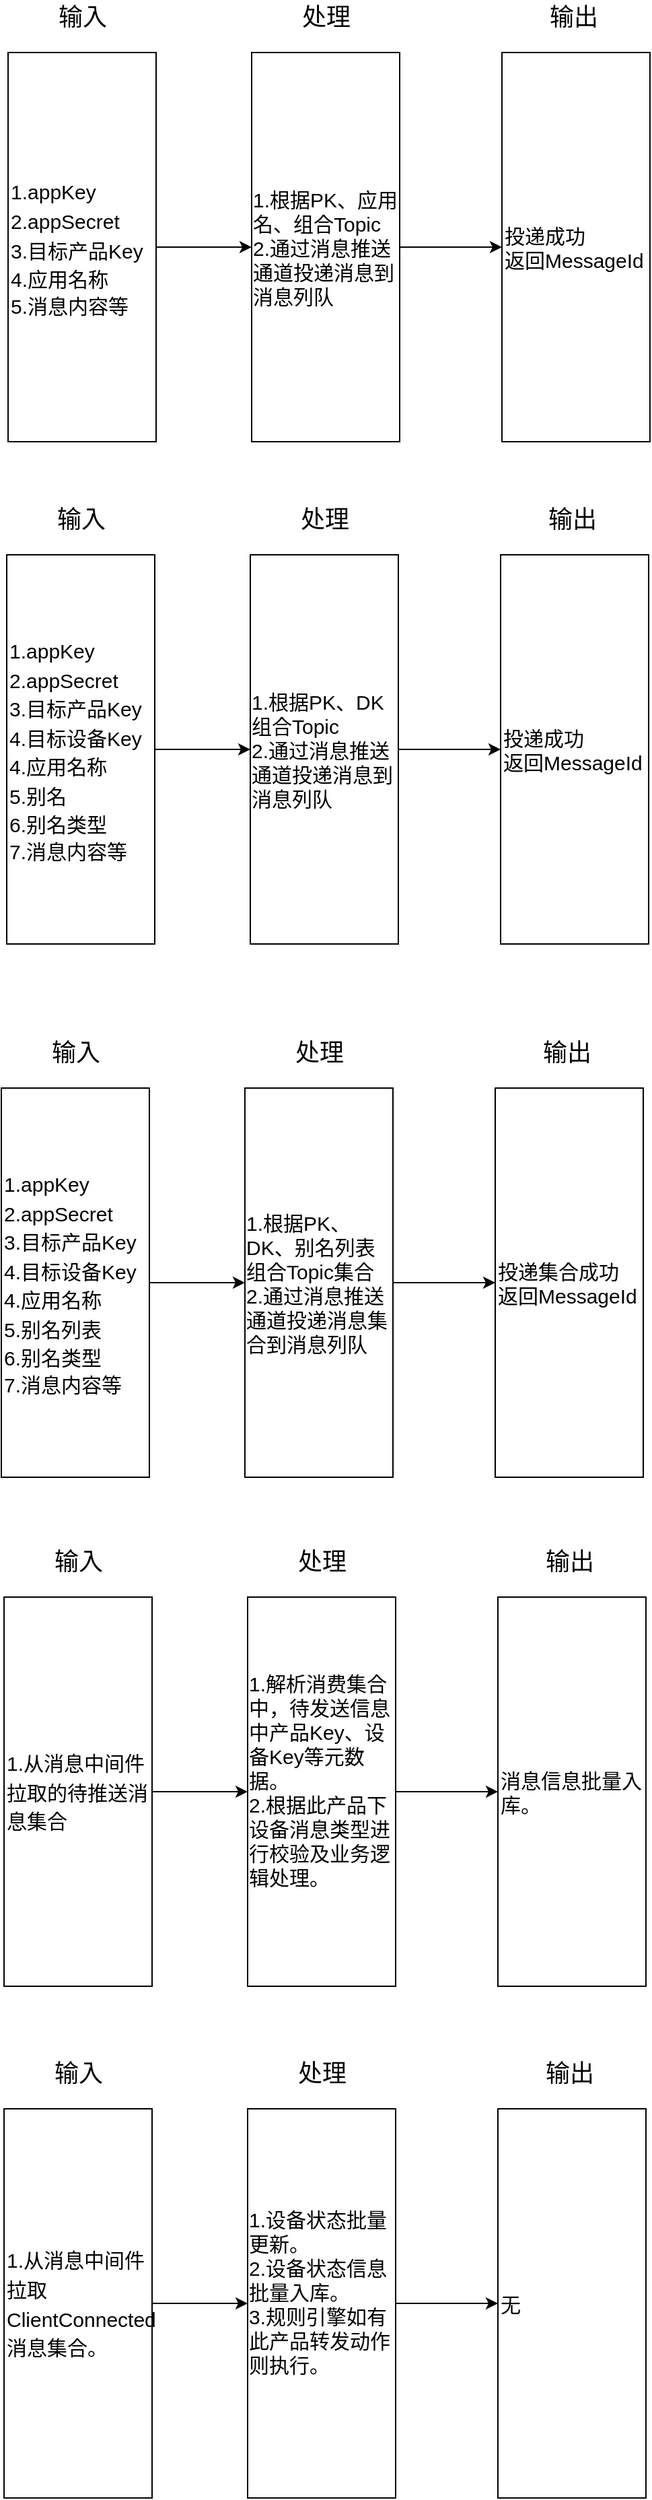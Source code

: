 <mxfile version="14.2.9" type="github">
  <diagram id="_mmYcuLPKxqucfqkDeL-" name="第 1 页">
    <mxGraphModel dx="1660" dy="74" grid="0" gridSize="10" guides="1" tooltips="1" connect="1" arrows="1" fold="1" page="0" pageScale="1" pageWidth="827" pageHeight="1169" math="0" shadow="0">
      <root>
        <mxCell id="0" />
        <mxCell id="1" parent="0" />
        <mxCell id="4sm-s9cK6xc216KGJauF-1" value="" style="group" vertex="1" connectable="0" parent="1">
          <mxGeometry x="-591" y="551" width="477" height="328" as="geometry" />
        </mxCell>
        <mxCell id="4sm-s9cK6xc216KGJauF-2" value="" style="group" vertex="1" connectable="0" parent="4sm-s9cK6xc216KGJauF-1">
          <mxGeometry x="367" width="110" height="328" as="geometry" />
        </mxCell>
        <mxCell id="4sm-s9cK6xc216KGJauF-3" value="投递成功&lt;br&gt;返回MessageId" style="rounded=0;whiteSpace=wrap;html=1;fontSize=15;align=left;" vertex="1" parent="4sm-s9cK6xc216KGJauF-2">
          <mxGeometry y="39" width="110" height="289" as="geometry" />
        </mxCell>
        <mxCell id="4sm-s9cK6xc216KGJauF-4" value="输出" style="text;html=1;align=center;verticalAlign=middle;resizable=0;points=[];autosize=1;fontSize=18;" vertex="1" parent="4sm-s9cK6xc216KGJauF-2">
          <mxGeometry x="30" width="46" height="26" as="geometry" />
        </mxCell>
        <mxCell id="4sm-s9cK6xc216KGJauF-5" value="" style="group" vertex="1" connectable="0" parent="4sm-s9cK6xc216KGJauF-1">
          <mxGeometry x="181" width="110" height="328" as="geometry" />
        </mxCell>
        <mxCell id="4sm-s9cK6xc216KGJauF-6" value="&lt;div style=&quot;text-align: left&quot;&gt;&lt;span&gt;1.根据PK、应用名、组合Topic&lt;/span&gt;&lt;/div&gt;&lt;font style=&quot;font-size: 15px&quot;&gt;&lt;div style=&quot;text-align: left&quot;&gt;&lt;span&gt;2.通过消息推送通道投递消息到消息列队&lt;/span&gt;&lt;/div&gt;&lt;/font&gt;" style="rounded=0;whiteSpace=wrap;html=1;fontSize=15;" vertex="1" parent="4sm-s9cK6xc216KGJauF-5">
          <mxGeometry y="39" width="110" height="289" as="geometry" />
        </mxCell>
        <mxCell id="4sm-s9cK6xc216KGJauF-7" value="处理" style="text;html=1;align=center;verticalAlign=middle;resizable=0;points=[];autosize=1;fontSize=18;" vertex="1" parent="4sm-s9cK6xc216KGJauF-5">
          <mxGeometry x="32" width="46" height="26" as="geometry" />
        </mxCell>
        <mxCell id="4sm-s9cK6xc216KGJauF-8" value="" style="group" vertex="1" connectable="0" parent="4sm-s9cK6xc216KGJauF-1">
          <mxGeometry width="110" height="328" as="geometry" />
        </mxCell>
        <mxCell id="4sm-s9cK6xc216KGJauF-9" value="&lt;font style=&quot;font-size: 15px&quot;&gt;1.appKey&lt;br&gt;2.appSecret&lt;br&gt;3.目标产品Key&lt;br&gt;4.应用名称&lt;br&gt;&lt;div&gt;&lt;span&gt;5.消息内容等&lt;/span&gt;&lt;/div&gt;&lt;/font&gt;" style="rounded=0;whiteSpace=wrap;html=1;fontSize=18;align=left;" vertex="1" parent="4sm-s9cK6xc216KGJauF-8">
          <mxGeometry y="39" width="110" height="289" as="geometry" />
        </mxCell>
        <mxCell id="4sm-s9cK6xc216KGJauF-10" value="输入" style="text;html=1;align=center;verticalAlign=middle;resizable=0;points=[];autosize=1;fontSize=18;" vertex="1" parent="4sm-s9cK6xc216KGJauF-8">
          <mxGeometry x="32" width="46" height="26" as="geometry" />
        </mxCell>
        <mxCell id="4sm-s9cK6xc216KGJauF-11" value="" style="endArrow=classic;html=1;fontSize=18;exitX=1;exitY=0.5;exitDx=0;exitDy=0;" edge="1" parent="4sm-s9cK6xc216KGJauF-1" source="4sm-s9cK6xc216KGJauF-9" target="4sm-s9cK6xc216KGJauF-6">
          <mxGeometry width="50" height="50" relative="1" as="geometry">
            <mxPoint x="288" y="174" as="sourcePoint" />
            <mxPoint x="338" y="124" as="targetPoint" />
          </mxGeometry>
        </mxCell>
        <mxCell id="4sm-s9cK6xc216KGJauF-12" style="edgeStyle=orthogonalEdgeStyle;rounded=0;orthogonalLoop=1;jettySize=auto;html=1;exitX=1;exitY=0.5;exitDx=0;exitDy=0;entryX=0;entryY=0.5;entryDx=0;entryDy=0;endArrow=classic;endFill=1;fontSize=18;" edge="1" parent="4sm-s9cK6xc216KGJauF-1" source="4sm-s9cK6xc216KGJauF-6" target="4sm-s9cK6xc216KGJauF-3">
          <mxGeometry relative="1" as="geometry" />
        </mxCell>
        <mxCell id="4sm-s9cK6xc216KGJauF-13" value="" style="group" vertex="1" connectable="0" parent="1">
          <mxGeometry x="-592" y="924" width="477" height="328" as="geometry" />
        </mxCell>
        <mxCell id="4sm-s9cK6xc216KGJauF-14" value="" style="group" vertex="1" connectable="0" parent="4sm-s9cK6xc216KGJauF-13">
          <mxGeometry x="367" width="110" height="328" as="geometry" />
        </mxCell>
        <mxCell id="4sm-s9cK6xc216KGJauF-15" value="投递成功&lt;br&gt;返回MessageId" style="rounded=0;whiteSpace=wrap;html=1;fontSize=15;align=left;" vertex="1" parent="4sm-s9cK6xc216KGJauF-14">
          <mxGeometry y="39" width="110" height="289" as="geometry" />
        </mxCell>
        <mxCell id="4sm-s9cK6xc216KGJauF-16" value="输出" style="text;html=1;align=center;verticalAlign=middle;resizable=0;points=[];autosize=1;fontSize=18;" vertex="1" parent="4sm-s9cK6xc216KGJauF-14">
          <mxGeometry x="30" width="46" height="26" as="geometry" />
        </mxCell>
        <mxCell id="4sm-s9cK6xc216KGJauF-17" value="" style="group" vertex="1" connectable="0" parent="4sm-s9cK6xc216KGJauF-13">
          <mxGeometry x="181" width="110" height="328" as="geometry" />
        </mxCell>
        <mxCell id="4sm-s9cK6xc216KGJauF-18" value="&lt;div style=&quot;text-align: left&quot;&gt;&lt;span&gt;1.根据PK、DK组合Topic&lt;/span&gt;&lt;/div&gt;&lt;font style=&quot;font-size: 15px&quot;&gt;&lt;div style=&quot;text-align: left&quot;&gt;&lt;span&gt;2.通过消息推送通道投递消息到消息列队&lt;/span&gt;&lt;/div&gt;&lt;/font&gt;" style="rounded=0;whiteSpace=wrap;html=1;fontSize=15;" vertex="1" parent="4sm-s9cK6xc216KGJauF-17">
          <mxGeometry y="39" width="110" height="289" as="geometry" />
        </mxCell>
        <mxCell id="4sm-s9cK6xc216KGJauF-19" value="处理" style="text;html=1;align=center;verticalAlign=middle;resizable=0;points=[];autosize=1;fontSize=18;" vertex="1" parent="4sm-s9cK6xc216KGJauF-17">
          <mxGeometry x="32" width="46" height="26" as="geometry" />
        </mxCell>
        <mxCell id="4sm-s9cK6xc216KGJauF-20" value="" style="group" vertex="1" connectable="0" parent="4sm-s9cK6xc216KGJauF-13">
          <mxGeometry width="110" height="328" as="geometry" />
        </mxCell>
        <mxCell id="4sm-s9cK6xc216KGJauF-21" value="&lt;font style=&quot;font-size: 15px&quot;&gt;1.appKey&lt;br&gt;2.appSecret&lt;br&gt;3.目标产品Key&lt;br&gt;4.目标设备Key&lt;br&gt;4.应用名称&lt;br&gt;5.别名&lt;br&gt;6.别名类型&lt;br&gt;&lt;div&gt;&lt;span&gt;7.消息内容等&lt;/span&gt;&lt;/div&gt;&lt;/font&gt;" style="rounded=0;whiteSpace=wrap;html=1;fontSize=18;align=left;" vertex="1" parent="4sm-s9cK6xc216KGJauF-20">
          <mxGeometry y="39" width="110" height="289" as="geometry" />
        </mxCell>
        <mxCell id="4sm-s9cK6xc216KGJauF-22" value="输入" style="text;html=1;align=center;verticalAlign=middle;resizable=0;points=[];autosize=1;fontSize=18;" vertex="1" parent="4sm-s9cK6xc216KGJauF-20">
          <mxGeometry x="32" width="46" height="26" as="geometry" />
        </mxCell>
        <mxCell id="4sm-s9cK6xc216KGJauF-23" value="" style="endArrow=classic;html=1;fontSize=18;exitX=1;exitY=0.5;exitDx=0;exitDy=0;" edge="1" parent="4sm-s9cK6xc216KGJauF-13" source="4sm-s9cK6xc216KGJauF-21" target="4sm-s9cK6xc216KGJauF-18">
          <mxGeometry width="50" height="50" relative="1" as="geometry">
            <mxPoint x="288" y="174" as="sourcePoint" />
            <mxPoint x="338" y="124" as="targetPoint" />
          </mxGeometry>
        </mxCell>
        <mxCell id="4sm-s9cK6xc216KGJauF-24" style="edgeStyle=orthogonalEdgeStyle;rounded=0;orthogonalLoop=1;jettySize=auto;html=1;exitX=1;exitY=0.5;exitDx=0;exitDy=0;entryX=0;entryY=0.5;entryDx=0;entryDy=0;endArrow=classic;endFill=1;fontSize=18;" edge="1" parent="4sm-s9cK6xc216KGJauF-13" source="4sm-s9cK6xc216KGJauF-18" target="4sm-s9cK6xc216KGJauF-15">
          <mxGeometry relative="1" as="geometry" />
        </mxCell>
        <mxCell id="4sm-s9cK6xc216KGJauF-25" value="" style="group" vertex="1" connectable="0" parent="1">
          <mxGeometry x="-596" y="1320" width="477" height="328" as="geometry" />
        </mxCell>
        <mxCell id="4sm-s9cK6xc216KGJauF-26" value="" style="group" vertex="1" connectable="0" parent="4sm-s9cK6xc216KGJauF-25">
          <mxGeometry x="367" width="110" height="328" as="geometry" />
        </mxCell>
        <mxCell id="4sm-s9cK6xc216KGJauF-27" value="投递集合成功&lt;br&gt;返回MessageId" style="rounded=0;whiteSpace=wrap;html=1;fontSize=15;align=left;" vertex="1" parent="4sm-s9cK6xc216KGJauF-26">
          <mxGeometry y="39" width="110" height="289" as="geometry" />
        </mxCell>
        <mxCell id="4sm-s9cK6xc216KGJauF-28" value="输出" style="text;html=1;align=center;verticalAlign=middle;resizable=0;points=[];autosize=1;fontSize=18;" vertex="1" parent="4sm-s9cK6xc216KGJauF-26">
          <mxGeometry x="30" width="46" height="26" as="geometry" />
        </mxCell>
        <mxCell id="4sm-s9cK6xc216KGJauF-29" value="" style="group" vertex="1" connectable="0" parent="4sm-s9cK6xc216KGJauF-25">
          <mxGeometry x="181" width="110" height="328" as="geometry" />
        </mxCell>
        <mxCell id="4sm-s9cK6xc216KGJauF-30" value="&lt;div style=&quot;text-align: left&quot;&gt;&lt;span&gt;1.根据PK、DK、别名列表组合Topic集合&lt;/span&gt;&lt;/div&gt;&lt;font style=&quot;font-size: 15px&quot;&gt;&lt;div style=&quot;text-align: left&quot;&gt;&lt;span&gt;2.通过消息推送通道投递消息集合到消息列队&lt;/span&gt;&lt;/div&gt;&lt;/font&gt;" style="rounded=0;whiteSpace=wrap;html=1;fontSize=15;" vertex="1" parent="4sm-s9cK6xc216KGJauF-29">
          <mxGeometry y="39" width="110" height="289" as="geometry" />
        </mxCell>
        <mxCell id="4sm-s9cK6xc216KGJauF-31" value="处理" style="text;html=1;align=center;verticalAlign=middle;resizable=0;points=[];autosize=1;fontSize=18;" vertex="1" parent="4sm-s9cK6xc216KGJauF-29">
          <mxGeometry x="32" width="46" height="26" as="geometry" />
        </mxCell>
        <mxCell id="4sm-s9cK6xc216KGJauF-32" value="" style="group" vertex="1" connectable="0" parent="4sm-s9cK6xc216KGJauF-25">
          <mxGeometry width="110" height="328" as="geometry" />
        </mxCell>
        <mxCell id="4sm-s9cK6xc216KGJauF-33" value="&lt;font style=&quot;font-size: 15px&quot;&gt;1.appKey&lt;br&gt;2.appSecret&lt;br&gt;3.目标产品Key&lt;br&gt;4.目标设备Key&lt;br&gt;4.应用名称&lt;br&gt;5.别名列表&lt;br&gt;6.别名类型&lt;br&gt;&lt;div&gt;&lt;span&gt;7.消息内容等&lt;/span&gt;&lt;/div&gt;&lt;/font&gt;" style="rounded=0;whiteSpace=wrap;html=1;fontSize=18;align=left;" vertex="1" parent="4sm-s9cK6xc216KGJauF-32">
          <mxGeometry y="39" width="110" height="289" as="geometry" />
        </mxCell>
        <mxCell id="4sm-s9cK6xc216KGJauF-34" value="输入" style="text;html=1;align=center;verticalAlign=middle;resizable=0;points=[];autosize=1;fontSize=18;" vertex="1" parent="4sm-s9cK6xc216KGJauF-32">
          <mxGeometry x="32" width="46" height="26" as="geometry" />
        </mxCell>
        <mxCell id="4sm-s9cK6xc216KGJauF-35" value="" style="endArrow=classic;html=1;fontSize=18;exitX=1;exitY=0.5;exitDx=0;exitDy=0;" edge="1" parent="4sm-s9cK6xc216KGJauF-25" source="4sm-s9cK6xc216KGJauF-33" target="4sm-s9cK6xc216KGJauF-30">
          <mxGeometry width="50" height="50" relative="1" as="geometry">
            <mxPoint x="288" y="174" as="sourcePoint" />
            <mxPoint x="338" y="124" as="targetPoint" />
          </mxGeometry>
        </mxCell>
        <mxCell id="4sm-s9cK6xc216KGJauF-36" style="edgeStyle=orthogonalEdgeStyle;rounded=0;orthogonalLoop=1;jettySize=auto;html=1;exitX=1;exitY=0.5;exitDx=0;exitDy=0;entryX=0;entryY=0.5;entryDx=0;entryDy=0;endArrow=classic;endFill=1;fontSize=18;" edge="1" parent="4sm-s9cK6xc216KGJauF-25" source="4sm-s9cK6xc216KGJauF-30" target="4sm-s9cK6xc216KGJauF-27">
          <mxGeometry relative="1" as="geometry" />
        </mxCell>
        <mxCell id="4sm-s9cK6xc216KGJauF-37" value="" style="group" vertex="1" connectable="0" parent="1">
          <mxGeometry x="-594" y="1698" width="477" height="328" as="geometry" />
        </mxCell>
        <mxCell id="4sm-s9cK6xc216KGJauF-38" value="" style="group" vertex="1" connectable="0" parent="4sm-s9cK6xc216KGJauF-37">
          <mxGeometry x="367" width="110" height="328" as="geometry" />
        </mxCell>
        <mxCell id="4sm-s9cK6xc216KGJauF-39" value="消息信息批量入库。" style="rounded=0;whiteSpace=wrap;html=1;fontSize=15;align=left;" vertex="1" parent="4sm-s9cK6xc216KGJauF-38">
          <mxGeometry y="39" width="110" height="289" as="geometry" />
        </mxCell>
        <mxCell id="4sm-s9cK6xc216KGJauF-40" value="输出" style="text;html=1;align=center;verticalAlign=middle;resizable=0;points=[];autosize=1;fontSize=18;" vertex="1" parent="4sm-s9cK6xc216KGJauF-38">
          <mxGeometry x="30" width="46" height="26" as="geometry" />
        </mxCell>
        <mxCell id="4sm-s9cK6xc216KGJauF-41" value="" style="group" vertex="1" connectable="0" parent="4sm-s9cK6xc216KGJauF-37">
          <mxGeometry x="181" width="110" height="328" as="geometry" />
        </mxCell>
        <mxCell id="4sm-s9cK6xc216KGJauF-42" value="&lt;div style=&quot;text-align: left&quot;&gt;1.解析消费集合中，待发送信息中产品Key、设备Key等元数据。&lt;br&gt;2.根据此产品下设备消息类型进行校验及业务逻辑处理。&lt;/div&gt;&lt;div style=&quot;text-align: left&quot;&gt;&lt;br&gt;&lt;/div&gt;" style="rounded=0;whiteSpace=wrap;html=1;fontSize=15;" vertex="1" parent="4sm-s9cK6xc216KGJauF-41">
          <mxGeometry y="39" width="110" height="289" as="geometry" />
        </mxCell>
        <mxCell id="4sm-s9cK6xc216KGJauF-43" value="处理" style="text;html=1;align=center;verticalAlign=middle;resizable=0;points=[];autosize=1;fontSize=18;" vertex="1" parent="4sm-s9cK6xc216KGJauF-41">
          <mxGeometry x="32" width="46" height="26" as="geometry" />
        </mxCell>
        <mxCell id="4sm-s9cK6xc216KGJauF-44" value="" style="group" vertex="1" connectable="0" parent="4sm-s9cK6xc216KGJauF-37">
          <mxGeometry width="110" height="328" as="geometry" />
        </mxCell>
        <mxCell id="4sm-s9cK6xc216KGJauF-45" value="&lt;font style=&quot;font-size: 15px&quot;&gt;1.从消息中间件拉取的待推送消息集合&lt;br&gt;&lt;/font&gt;" style="rounded=0;whiteSpace=wrap;html=1;fontSize=18;align=left;" vertex="1" parent="4sm-s9cK6xc216KGJauF-44">
          <mxGeometry y="39" width="110" height="289" as="geometry" />
        </mxCell>
        <mxCell id="4sm-s9cK6xc216KGJauF-46" value="输入" style="text;html=1;align=center;verticalAlign=middle;resizable=0;points=[];autosize=1;fontSize=18;" vertex="1" parent="4sm-s9cK6xc216KGJauF-44">
          <mxGeometry x="32" width="46" height="26" as="geometry" />
        </mxCell>
        <mxCell id="4sm-s9cK6xc216KGJauF-47" value="" style="endArrow=classic;html=1;fontSize=18;exitX=1;exitY=0.5;exitDx=0;exitDy=0;" edge="1" parent="4sm-s9cK6xc216KGJauF-37" source="4sm-s9cK6xc216KGJauF-45" target="4sm-s9cK6xc216KGJauF-42">
          <mxGeometry width="50" height="50" relative="1" as="geometry">
            <mxPoint x="288" y="174" as="sourcePoint" />
            <mxPoint x="338" y="124" as="targetPoint" />
          </mxGeometry>
        </mxCell>
        <mxCell id="4sm-s9cK6xc216KGJauF-48" style="edgeStyle=orthogonalEdgeStyle;rounded=0;orthogonalLoop=1;jettySize=auto;html=1;exitX=1;exitY=0.5;exitDx=0;exitDy=0;entryX=0;entryY=0.5;entryDx=0;entryDy=0;endArrow=classic;endFill=1;fontSize=18;" edge="1" parent="4sm-s9cK6xc216KGJauF-37" source="4sm-s9cK6xc216KGJauF-42" target="4sm-s9cK6xc216KGJauF-39">
          <mxGeometry relative="1" as="geometry" />
        </mxCell>
        <mxCell id="4sm-s9cK6xc216KGJauF-61" value="" style="group" vertex="1" connectable="0" parent="1">
          <mxGeometry x="-594" y="2078" width="477" height="328" as="geometry" />
        </mxCell>
        <mxCell id="4sm-s9cK6xc216KGJauF-62" value="" style="group" vertex="1" connectable="0" parent="4sm-s9cK6xc216KGJauF-61">
          <mxGeometry x="367" width="110" height="328" as="geometry" />
        </mxCell>
        <mxCell id="4sm-s9cK6xc216KGJauF-63" value="无" style="rounded=0;whiteSpace=wrap;html=1;fontSize=15;align=left;" vertex="1" parent="4sm-s9cK6xc216KGJauF-62">
          <mxGeometry y="39" width="110" height="289" as="geometry" />
        </mxCell>
        <mxCell id="4sm-s9cK6xc216KGJauF-64" value="输出" style="text;html=1;align=center;verticalAlign=middle;resizable=0;points=[];autosize=1;fontSize=18;" vertex="1" parent="4sm-s9cK6xc216KGJauF-62">
          <mxGeometry x="30" width="46" height="26" as="geometry" />
        </mxCell>
        <mxCell id="4sm-s9cK6xc216KGJauF-65" value="" style="group" vertex="1" connectable="0" parent="4sm-s9cK6xc216KGJauF-61">
          <mxGeometry x="181" width="110" height="328" as="geometry" />
        </mxCell>
        <mxCell id="4sm-s9cK6xc216KGJauF-66" value="&lt;div style=&quot;text-align: left&quot;&gt;1.设备状态批量更新。&lt;br&gt;2.设备状态信息批量入库。&lt;/div&gt;&lt;div style=&quot;text-align: left&quot;&gt;3.规则引擎如有此产品转发动作则执行。&lt;/div&gt;&lt;div style=&quot;text-align: left&quot;&gt;&lt;br&gt;&lt;/div&gt;" style="rounded=0;whiteSpace=wrap;html=1;fontSize=15;" vertex="1" parent="4sm-s9cK6xc216KGJauF-65">
          <mxGeometry y="39" width="110" height="289" as="geometry" />
        </mxCell>
        <mxCell id="4sm-s9cK6xc216KGJauF-67" value="处理" style="text;html=1;align=center;verticalAlign=middle;resizable=0;points=[];autosize=1;fontSize=18;" vertex="1" parent="4sm-s9cK6xc216KGJauF-65">
          <mxGeometry x="32" width="46" height="26" as="geometry" />
        </mxCell>
        <mxCell id="4sm-s9cK6xc216KGJauF-68" value="" style="group" vertex="1" connectable="0" parent="4sm-s9cK6xc216KGJauF-61">
          <mxGeometry width="110" height="328" as="geometry" />
        </mxCell>
        <mxCell id="4sm-s9cK6xc216KGJauF-69" value="&lt;font style=&quot;font-size: 15px&quot;&gt;1.从消息中间件拉取ClientConnected消息集合。&lt;br&gt;&lt;/font&gt;" style="rounded=0;whiteSpace=wrap;html=1;fontSize=18;align=left;" vertex="1" parent="4sm-s9cK6xc216KGJauF-68">
          <mxGeometry y="39" width="110" height="289" as="geometry" />
        </mxCell>
        <mxCell id="4sm-s9cK6xc216KGJauF-70" value="输入" style="text;html=1;align=center;verticalAlign=middle;resizable=0;points=[];autosize=1;fontSize=18;" vertex="1" parent="4sm-s9cK6xc216KGJauF-68">
          <mxGeometry x="32" width="46" height="26" as="geometry" />
        </mxCell>
        <mxCell id="4sm-s9cK6xc216KGJauF-71" value="" style="endArrow=classic;html=1;fontSize=18;exitX=1;exitY=0.5;exitDx=0;exitDy=0;" edge="1" parent="4sm-s9cK6xc216KGJauF-61" source="4sm-s9cK6xc216KGJauF-69" target="4sm-s9cK6xc216KGJauF-66">
          <mxGeometry width="50" height="50" relative="1" as="geometry">
            <mxPoint x="288" y="174" as="sourcePoint" />
            <mxPoint x="338" y="124" as="targetPoint" />
          </mxGeometry>
        </mxCell>
        <mxCell id="4sm-s9cK6xc216KGJauF-72" style="edgeStyle=orthogonalEdgeStyle;rounded=0;orthogonalLoop=1;jettySize=auto;html=1;exitX=1;exitY=0.5;exitDx=0;exitDy=0;entryX=0;entryY=0.5;entryDx=0;entryDy=0;endArrow=classic;endFill=1;fontSize=18;" edge="1" parent="4sm-s9cK6xc216KGJauF-61" source="4sm-s9cK6xc216KGJauF-66" target="4sm-s9cK6xc216KGJauF-63">
          <mxGeometry relative="1" as="geometry" />
        </mxCell>
      </root>
    </mxGraphModel>
  </diagram>
</mxfile>
